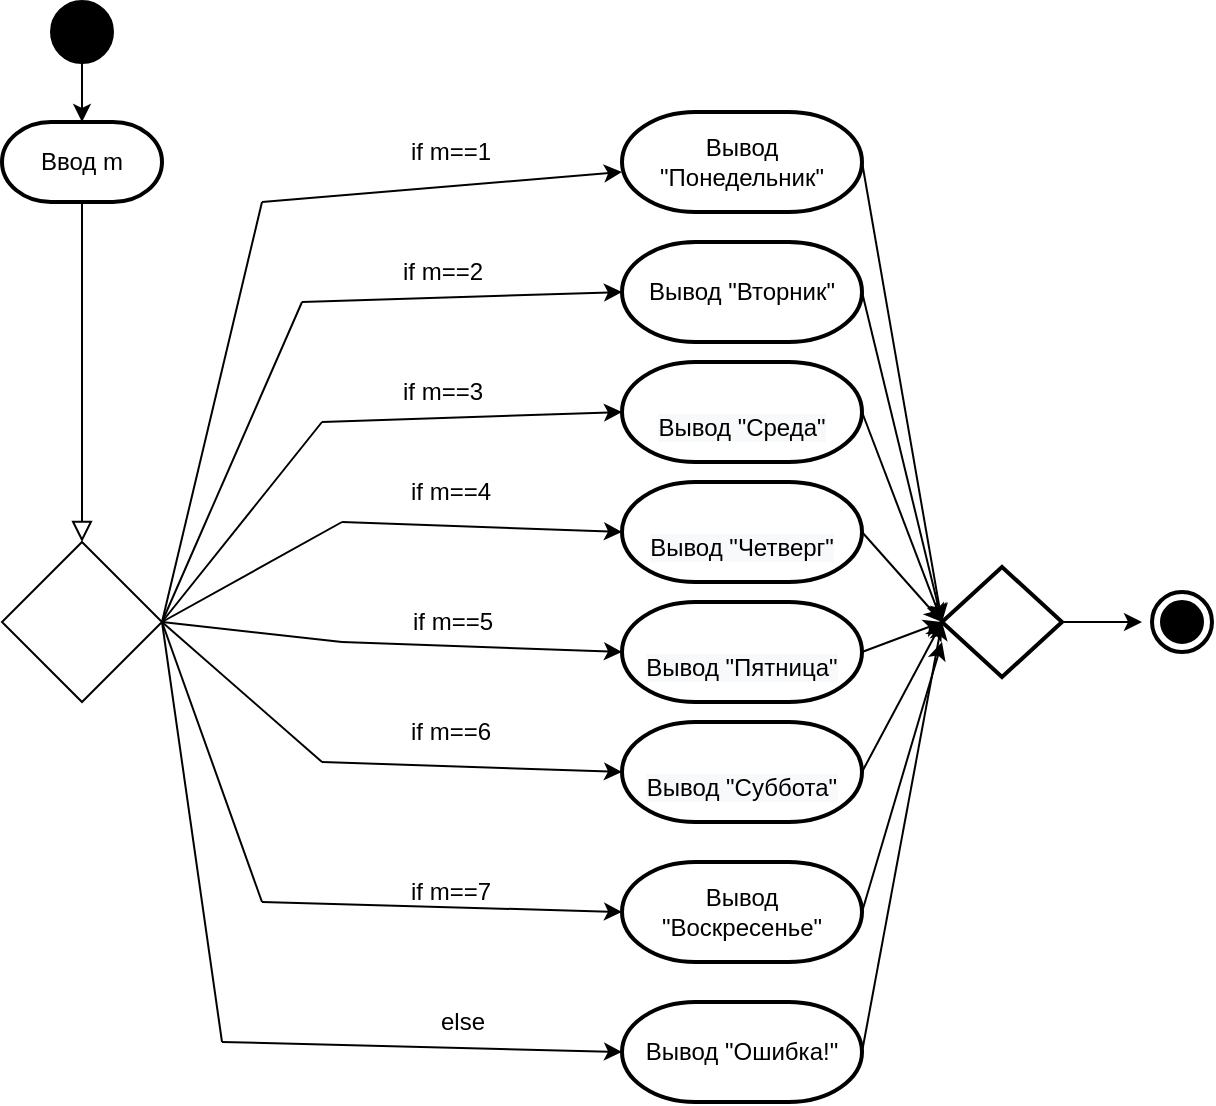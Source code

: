 <mxfile version="20.3.2" type="device"><diagram id="C5RBs43oDa-KdzZeNtuy" name="Page-1"><mxGraphModel dx="1422" dy="804" grid="1" gridSize="10" guides="1" tooltips="1" connect="1" arrows="1" fold="1" page="1" pageScale="1" pageWidth="827" pageHeight="1169" math="0" shadow="0"><root><mxCell id="WIyWlLk6GJQsqaUBKTNV-0"/><mxCell id="WIyWlLk6GJQsqaUBKTNV-1" parent="WIyWlLk6GJQsqaUBKTNV-0"/><mxCell id="WIyWlLk6GJQsqaUBKTNV-2" value="" style="rounded=0;html=1;jettySize=auto;orthogonalLoop=1;fontSize=11;endArrow=block;endFill=0;endSize=8;strokeWidth=1;shadow=0;labelBackgroundColor=none;edgeStyle=orthogonalEdgeStyle;exitX=0.5;exitY=1;exitDx=0;exitDy=0;exitPerimeter=0;" parent="WIyWlLk6GJQsqaUBKTNV-1" source="tbf02AmVwLDCzDP4MQKJ-4" target="WIyWlLk6GJQsqaUBKTNV-6" edge="1"><mxGeometry relative="1" as="geometry"><mxPoint x="220" y="120" as="sourcePoint"/></mxGeometry></mxCell><mxCell id="WIyWlLk6GJQsqaUBKTNV-6" value="" style="rhombus;whiteSpace=wrap;html=1;shadow=0;fontFamily=Helvetica;fontSize=12;align=center;strokeWidth=1;spacing=6;spacingTop=-4;" parent="WIyWlLk6GJQsqaUBKTNV-1" vertex="1"><mxGeometry x="190" y="290" width="80" height="80" as="geometry"/></mxCell><mxCell id="tbf02AmVwLDCzDP4MQKJ-4" value="Ввод m" style="strokeWidth=2;html=1;shape=mxgraph.flowchart.terminator;whiteSpace=wrap;" vertex="1" parent="WIyWlLk6GJQsqaUBKTNV-1"><mxGeometry x="190" y="80" width="80" height="40" as="geometry"/></mxCell><mxCell id="tbf02AmVwLDCzDP4MQKJ-8" value="&lt;br&gt;&lt;span style=&quot;color: rgb(0, 0, 0); font-family: Helvetica; font-size: 12px; font-style: normal; font-variant-ligatures: normal; font-variant-caps: normal; font-weight: 400; letter-spacing: normal; orphans: 2; text-align: center; text-indent: 0px; text-transform: none; widows: 2; word-spacing: 0px; -webkit-text-stroke-width: 0px; background-color: rgb(248, 249, 250); text-decoration-thickness: initial; text-decoration-style: initial; text-decoration-color: initial; float: none; display: inline !important;&quot;&gt;Вывод &quot;Суббота&quot;&lt;/span&gt;&lt;br&gt;" style="strokeWidth=2;html=1;shape=mxgraph.flowchart.terminator;whiteSpace=wrap;" vertex="1" parent="WIyWlLk6GJQsqaUBKTNV-1"><mxGeometry x="500" y="380" width="120" height="50" as="geometry"/></mxCell><mxCell id="tbf02AmVwLDCzDP4MQKJ-9" value="Вывод &quot;Воскресенье&quot;" style="strokeWidth=2;html=1;shape=mxgraph.flowchart.terminator;whiteSpace=wrap;" vertex="1" parent="WIyWlLk6GJQsqaUBKTNV-1"><mxGeometry x="500" y="450" width="120" height="50" as="geometry"/></mxCell><mxCell id="tbf02AmVwLDCzDP4MQKJ-10" value="Вывод &quot;Вторник&quot;" style="strokeWidth=2;html=1;shape=mxgraph.flowchart.terminator;whiteSpace=wrap;" vertex="1" parent="WIyWlLk6GJQsqaUBKTNV-1"><mxGeometry x="500" y="140" width="120" height="50" as="geometry"/></mxCell><mxCell id="tbf02AmVwLDCzDP4MQKJ-11" value="&lt;br&gt;&lt;span style=&quot;color: rgb(0, 0, 0); font-family: Helvetica; font-size: 12px; font-style: normal; font-variant-ligatures: normal; font-variant-caps: normal; font-weight: 400; letter-spacing: normal; orphans: 2; text-align: center; text-indent: 0px; text-transform: none; widows: 2; word-spacing: 0px; -webkit-text-stroke-width: 0px; background-color: rgb(248, 249, 250); text-decoration-thickness: initial; text-decoration-style: initial; text-decoration-color: initial; float: none; display: inline !important;&quot;&gt;Вывод &quot;Среда&quot;&lt;/span&gt;&lt;br&gt;" style="strokeWidth=2;html=1;shape=mxgraph.flowchart.terminator;whiteSpace=wrap;" vertex="1" parent="WIyWlLk6GJQsqaUBKTNV-1"><mxGeometry x="500" y="200" width="120" height="50" as="geometry"/></mxCell><mxCell id="tbf02AmVwLDCzDP4MQKJ-12" value="&lt;br&gt;&lt;span style=&quot;color: rgb(0, 0, 0); font-family: Helvetica; font-size: 12px; font-style: normal; font-variant-ligatures: normal; font-variant-caps: normal; font-weight: 400; letter-spacing: normal; orphans: 2; text-align: center; text-indent: 0px; text-transform: none; widows: 2; word-spacing: 0px; -webkit-text-stroke-width: 0px; background-color: rgb(248, 249, 250); text-decoration-thickness: initial; text-decoration-style: initial; text-decoration-color: initial; float: none; display: inline !important;&quot;&gt;Вывод &quot;Четверг&quot;&lt;/span&gt;&lt;br&gt;" style="strokeWidth=2;html=1;shape=mxgraph.flowchart.terminator;whiteSpace=wrap;" vertex="1" parent="WIyWlLk6GJQsqaUBKTNV-1"><mxGeometry x="500" y="260" width="120" height="50" as="geometry"/></mxCell><mxCell id="tbf02AmVwLDCzDP4MQKJ-13" value="&lt;br&gt;&lt;span style=&quot;color: rgb(0, 0, 0); font-family: Helvetica; font-size: 12px; font-style: normal; font-variant-ligatures: normal; font-variant-caps: normal; font-weight: 400; letter-spacing: normal; orphans: 2; text-align: center; text-indent: 0px; text-transform: none; widows: 2; word-spacing: 0px; -webkit-text-stroke-width: 0px; background-color: rgb(248, 249, 250); text-decoration-thickness: initial; text-decoration-style: initial; text-decoration-color: initial; float: none; display: inline !important;&quot;&gt;Вывод &quot;Пятница&quot;&lt;/span&gt;&lt;br&gt;" style="strokeWidth=2;html=1;shape=mxgraph.flowchart.terminator;whiteSpace=wrap;" vertex="1" parent="WIyWlLk6GJQsqaUBKTNV-1"><mxGeometry x="500" y="320" width="120" height="50" as="geometry"/></mxCell><mxCell id="tbf02AmVwLDCzDP4MQKJ-14" value="Вывод &quot;Понедельник&quot;" style="strokeWidth=2;html=1;shape=mxgraph.flowchart.terminator;whiteSpace=wrap;" vertex="1" parent="WIyWlLk6GJQsqaUBKTNV-1"><mxGeometry x="500" y="75" width="120" height="50" as="geometry"/></mxCell><mxCell id="tbf02AmVwLDCzDP4MQKJ-15" value="Вывод &quot;Ошибка!&quot;" style="strokeWidth=2;html=1;shape=mxgraph.flowchart.terminator;whiteSpace=wrap;" vertex="1" parent="WIyWlLk6GJQsqaUBKTNV-1"><mxGeometry x="500" y="520" width="120" height="50" as="geometry"/></mxCell><mxCell id="tbf02AmVwLDCzDP4MQKJ-17" value="" style="endArrow=none;html=1;rounded=0;exitX=1;exitY=0.5;exitDx=0;exitDy=0;" edge="1" parent="WIyWlLk6GJQsqaUBKTNV-1" source="WIyWlLk6GJQsqaUBKTNV-6"><mxGeometry width="50" height="50" relative="1" as="geometry"><mxPoint x="390" y="470" as="sourcePoint"/><mxPoint x="320" y="120" as="targetPoint"/></mxGeometry></mxCell><mxCell id="tbf02AmVwLDCzDP4MQKJ-18" value="" style="endArrow=none;html=1;rounded=0;exitX=1;exitY=0.5;exitDx=0;exitDy=0;" edge="1" parent="WIyWlLk6GJQsqaUBKTNV-1" source="WIyWlLk6GJQsqaUBKTNV-6"><mxGeometry width="50" height="50" relative="1" as="geometry"><mxPoint x="280" y="340" as="sourcePoint"/><mxPoint x="350" y="230" as="targetPoint"/></mxGeometry></mxCell><mxCell id="tbf02AmVwLDCzDP4MQKJ-19" value="" style="endArrow=none;html=1;rounded=0;exitX=1;exitY=0.5;exitDx=0;exitDy=0;" edge="1" parent="WIyWlLk6GJQsqaUBKTNV-1" source="WIyWlLk6GJQsqaUBKTNV-6"><mxGeometry width="50" height="50" relative="1" as="geometry"><mxPoint x="290" y="350" as="sourcePoint"/><mxPoint x="340" y="170" as="targetPoint"/></mxGeometry></mxCell><mxCell id="tbf02AmVwLDCzDP4MQKJ-20" value="" style="endArrow=none;html=1;rounded=0;" edge="1" parent="WIyWlLk6GJQsqaUBKTNV-1"><mxGeometry width="50" height="50" relative="1" as="geometry"><mxPoint x="270" y="330" as="sourcePoint"/><mxPoint x="360" y="280" as="targetPoint"/></mxGeometry></mxCell><mxCell id="tbf02AmVwLDCzDP4MQKJ-21" value="" style="endArrow=none;html=1;rounded=0;exitX=1;exitY=0.5;exitDx=0;exitDy=0;" edge="1" parent="WIyWlLk6GJQsqaUBKTNV-1" source="WIyWlLk6GJQsqaUBKTNV-6"><mxGeometry width="50" height="50" relative="1" as="geometry"><mxPoint x="310" y="370" as="sourcePoint"/><mxPoint x="360" y="340" as="targetPoint"/></mxGeometry></mxCell><mxCell id="tbf02AmVwLDCzDP4MQKJ-22" value="" style="endArrow=none;html=1;rounded=0;" edge="1" parent="WIyWlLk6GJQsqaUBKTNV-1"><mxGeometry width="50" height="50" relative="1" as="geometry"><mxPoint x="270" y="330" as="sourcePoint"/><mxPoint x="350" y="400" as="targetPoint"/></mxGeometry></mxCell><mxCell id="tbf02AmVwLDCzDP4MQKJ-24" value="" style="endArrow=classic;html=1;rounded=0;" edge="1" parent="WIyWlLk6GJQsqaUBKTNV-1" target="tbf02AmVwLDCzDP4MQKJ-14"><mxGeometry width="50" height="50" relative="1" as="geometry"><mxPoint x="320" y="120" as="sourcePoint"/><mxPoint x="440" y="420" as="targetPoint"/></mxGeometry></mxCell><mxCell id="tbf02AmVwLDCzDP4MQKJ-25" value="" style="endArrow=classic;html=1;rounded=0;entryX=0;entryY=0.5;entryDx=0;entryDy=0;entryPerimeter=0;" edge="1" parent="WIyWlLk6GJQsqaUBKTNV-1" target="tbf02AmVwLDCzDP4MQKJ-10"><mxGeometry width="50" height="50" relative="1" as="geometry"><mxPoint x="340" y="170" as="sourcePoint"/><mxPoint x="440" y="420" as="targetPoint"/></mxGeometry></mxCell><mxCell id="tbf02AmVwLDCzDP4MQKJ-26" value="" style="endArrow=classic;html=1;rounded=0;entryX=0;entryY=0.5;entryDx=0;entryDy=0;entryPerimeter=0;" edge="1" parent="WIyWlLk6GJQsqaUBKTNV-1" target="tbf02AmVwLDCzDP4MQKJ-11"><mxGeometry width="50" height="50" relative="1" as="geometry"><mxPoint x="350" y="230" as="sourcePoint"/><mxPoint x="440" y="420" as="targetPoint"/></mxGeometry></mxCell><mxCell id="tbf02AmVwLDCzDP4MQKJ-27" value="" style="endArrow=classic;html=1;rounded=0;entryX=0;entryY=0.5;entryDx=0;entryDy=0;entryPerimeter=0;" edge="1" parent="WIyWlLk6GJQsqaUBKTNV-1" target="tbf02AmVwLDCzDP4MQKJ-12"><mxGeometry width="50" height="50" relative="1" as="geometry"><mxPoint x="360" y="280" as="sourcePoint"/><mxPoint x="440" y="420" as="targetPoint"/></mxGeometry></mxCell><mxCell id="tbf02AmVwLDCzDP4MQKJ-28" value="" style="endArrow=classic;html=1;rounded=0;entryX=0;entryY=0.5;entryDx=0;entryDy=0;entryPerimeter=0;" edge="1" parent="WIyWlLk6GJQsqaUBKTNV-1" target="tbf02AmVwLDCzDP4MQKJ-13"><mxGeometry width="50" height="50" relative="1" as="geometry"><mxPoint x="360" y="340" as="sourcePoint"/><mxPoint x="440" y="420" as="targetPoint"/></mxGeometry></mxCell><mxCell id="tbf02AmVwLDCzDP4MQKJ-29" value="" style="endArrow=classic;html=1;rounded=0;entryX=0;entryY=0.5;entryDx=0;entryDy=0;entryPerimeter=0;" edge="1" parent="WIyWlLk6GJQsqaUBKTNV-1" target="tbf02AmVwLDCzDP4MQKJ-8"><mxGeometry width="50" height="50" relative="1" as="geometry"><mxPoint x="350" y="400" as="sourcePoint"/><mxPoint x="440" y="420" as="targetPoint"/></mxGeometry></mxCell><mxCell id="tbf02AmVwLDCzDP4MQKJ-30" value="" style="endArrow=none;html=1;rounded=0;exitX=1;exitY=0.5;exitDx=0;exitDy=0;" edge="1" parent="WIyWlLk6GJQsqaUBKTNV-1" source="WIyWlLk6GJQsqaUBKTNV-6"><mxGeometry width="50" height="50" relative="1" as="geometry"><mxPoint x="390" y="470" as="sourcePoint"/><mxPoint x="320" y="470" as="targetPoint"/></mxGeometry></mxCell><mxCell id="tbf02AmVwLDCzDP4MQKJ-31" value="" style="endArrow=classic;html=1;rounded=0;entryX=0;entryY=0.5;entryDx=0;entryDy=0;entryPerimeter=0;" edge="1" parent="WIyWlLk6GJQsqaUBKTNV-1" target="tbf02AmVwLDCzDP4MQKJ-9"><mxGeometry width="50" height="50" relative="1" as="geometry"><mxPoint x="320" y="470" as="sourcePoint"/><mxPoint x="440" y="420" as="targetPoint"/></mxGeometry></mxCell><mxCell id="tbf02AmVwLDCzDP4MQKJ-33" value="" style="endArrow=none;html=1;rounded=0;" edge="1" parent="WIyWlLk6GJQsqaUBKTNV-1"><mxGeometry width="50" height="50" relative="1" as="geometry"><mxPoint x="270" y="330" as="sourcePoint"/><mxPoint x="300" y="540" as="targetPoint"/></mxGeometry></mxCell><mxCell id="tbf02AmVwLDCzDP4MQKJ-34" value="" style="endArrow=classic;html=1;rounded=0;entryX=0;entryY=0.5;entryDx=0;entryDy=0;entryPerimeter=0;" edge="1" parent="WIyWlLk6GJQsqaUBKTNV-1" target="tbf02AmVwLDCzDP4MQKJ-15"><mxGeometry width="50" height="50" relative="1" as="geometry"><mxPoint x="300" y="540" as="sourcePoint"/><mxPoint x="440" y="390" as="targetPoint"/></mxGeometry></mxCell><mxCell id="tbf02AmVwLDCzDP4MQKJ-35" value="if m==1" style="text;html=1;align=center;verticalAlign=middle;resizable=0;points=[];autosize=1;strokeColor=none;fillColor=none;" vertex="1" parent="WIyWlLk6GJQsqaUBKTNV-1"><mxGeometry x="384" y="80" width="60" height="30" as="geometry"/></mxCell><mxCell id="tbf02AmVwLDCzDP4MQKJ-36" value="if m==2" style="text;html=1;align=center;verticalAlign=middle;resizable=0;points=[];autosize=1;strokeColor=none;fillColor=none;" vertex="1" parent="WIyWlLk6GJQsqaUBKTNV-1"><mxGeometry x="380" y="140" width="60" height="30" as="geometry"/></mxCell><mxCell id="tbf02AmVwLDCzDP4MQKJ-37" value="if m==3" style="text;html=1;align=center;verticalAlign=middle;resizable=0;points=[];autosize=1;strokeColor=none;fillColor=none;" vertex="1" parent="WIyWlLk6GJQsqaUBKTNV-1"><mxGeometry x="380" y="200" width="60" height="30" as="geometry"/></mxCell><mxCell id="tbf02AmVwLDCzDP4MQKJ-38" value="if m==4" style="text;html=1;align=center;verticalAlign=middle;resizable=0;points=[];autosize=1;strokeColor=none;fillColor=none;" vertex="1" parent="WIyWlLk6GJQsqaUBKTNV-1"><mxGeometry x="384" y="250" width="60" height="30" as="geometry"/></mxCell><mxCell id="tbf02AmVwLDCzDP4MQKJ-39" value="if m==5" style="text;html=1;align=center;verticalAlign=middle;resizable=0;points=[];autosize=1;strokeColor=none;fillColor=none;" vertex="1" parent="WIyWlLk6GJQsqaUBKTNV-1"><mxGeometry x="385" y="315" width="60" height="30" as="geometry"/></mxCell><mxCell id="tbf02AmVwLDCzDP4MQKJ-40" value="if m==6" style="text;html=1;align=center;verticalAlign=middle;resizable=0;points=[];autosize=1;strokeColor=none;fillColor=none;" vertex="1" parent="WIyWlLk6GJQsqaUBKTNV-1"><mxGeometry x="384" y="370" width="60" height="30" as="geometry"/></mxCell><mxCell id="tbf02AmVwLDCzDP4MQKJ-41" value="if m==7" style="text;html=1;align=center;verticalAlign=middle;resizable=0;points=[];autosize=1;strokeColor=none;fillColor=none;" vertex="1" parent="WIyWlLk6GJQsqaUBKTNV-1"><mxGeometry x="384" y="450" width="60" height="30" as="geometry"/></mxCell><mxCell id="tbf02AmVwLDCzDP4MQKJ-42" value="else" style="text;html=1;align=center;verticalAlign=middle;resizable=0;points=[];autosize=1;strokeColor=none;fillColor=none;" vertex="1" parent="WIyWlLk6GJQsqaUBKTNV-1"><mxGeometry x="395" y="515" width="50" height="30" as="geometry"/></mxCell><mxCell id="tbf02AmVwLDCzDP4MQKJ-43" value="" style="strokeWidth=2;html=1;shape=mxgraph.flowchart.decision;whiteSpace=wrap;" vertex="1" parent="WIyWlLk6GJQsqaUBKTNV-1"><mxGeometry x="660" y="302.5" width="60" height="55" as="geometry"/></mxCell><mxCell id="tbf02AmVwLDCzDP4MQKJ-44" value="" style="endArrow=classic;html=1;rounded=0;exitX=1;exitY=0.5;exitDx=0;exitDy=0;exitPerimeter=0;entryX=0;entryY=0.5;entryDx=0;entryDy=0;entryPerimeter=0;" edge="1" parent="WIyWlLk6GJQsqaUBKTNV-1" source="tbf02AmVwLDCzDP4MQKJ-14" target="tbf02AmVwLDCzDP4MQKJ-43"><mxGeometry width="50" height="50" relative="1" as="geometry"><mxPoint x="390" y="440" as="sourcePoint"/><mxPoint x="440" y="390" as="targetPoint"/></mxGeometry></mxCell><mxCell id="tbf02AmVwLDCzDP4MQKJ-45" value="" style="endArrow=classic;html=1;rounded=0;exitX=1;exitY=0.5;exitDx=0;exitDy=0;exitPerimeter=0;entryX=0;entryY=0.5;entryDx=0;entryDy=0;entryPerimeter=0;" edge="1" parent="WIyWlLk6GJQsqaUBKTNV-1" source="tbf02AmVwLDCzDP4MQKJ-10" target="tbf02AmVwLDCzDP4MQKJ-43"><mxGeometry width="50" height="50" relative="1" as="geometry"><mxPoint x="630" y="110" as="sourcePoint"/><mxPoint x="670" y="340" as="targetPoint"/></mxGeometry></mxCell><mxCell id="tbf02AmVwLDCzDP4MQKJ-46" value="" style="endArrow=classic;html=1;rounded=0;exitX=1;exitY=0.5;exitDx=0;exitDy=0;exitPerimeter=0;entryX=0;entryY=0.5;entryDx=0;entryDy=0;entryPerimeter=0;" edge="1" parent="WIyWlLk6GJQsqaUBKTNV-1" source="tbf02AmVwLDCzDP4MQKJ-11" target="tbf02AmVwLDCzDP4MQKJ-43"><mxGeometry width="50" height="50" relative="1" as="geometry"><mxPoint x="640" y="120" as="sourcePoint"/><mxPoint x="680" y="350" as="targetPoint"/></mxGeometry></mxCell><mxCell id="tbf02AmVwLDCzDP4MQKJ-47" value="" style="endArrow=classic;html=1;rounded=0;exitX=1;exitY=0.5;exitDx=0;exitDy=0;exitPerimeter=0;entryX=0;entryY=0.5;entryDx=0;entryDy=0;entryPerimeter=0;" edge="1" parent="WIyWlLk6GJQsqaUBKTNV-1" source="tbf02AmVwLDCzDP4MQKJ-12" target="tbf02AmVwLDCzDP4MQKJ-43"><mxGeometry width="50" height="50" relative="1" as="geometry"><mxPoint x="650" y="130" as="sourcePoint"/><mxPoint x="690" y="360" as="targetPoint"/></mxGeometry></mxCell><mxCell id="tbf02AmVwLDCzDP4MQKJ-48" value="" style="endArrow=classic;html=1;rounded=0;exitX=1;exitY=0.5;exitDx=0;exitDy=0;exitPerimeter=0;entryX=0;entryY=0.5;entryDx=0;entryDy=0;entryPerimeter=0;" edge="1" parent="WIyWlLk6GJQsqaUBKTNV-1" source="tbf02AmVwLDCzDP4MQKJ-13" target="tbf02AmVwLDCzDP4MQKJ-43"><mxGeometry width="50" height="50" relative="1" as="geometry"><mxPoint x="660" y="140" as="sourcePoint"/><mxPoint x="700" y="370" as="targetPoint"/></mxGeometry></mxCell><mxCell id="tbf02AmVwLDCzDP4MQKJ-49" value="" style="endArrow=classic;html=1;rounded=0;exitX=1;exitY=0.5;exitDx=0;exitDy=0;exitPerimeter=0;" edge="1" parent="WIyWlLk6GJQsqaUBKTNV-1" source="tbf02AmVwLDCzDP4MQKJ-8"><mxGeometry width="50" height="50" relative="1" as="geometry"><mxPoint x="670" y="150" as="sourcePoint"/><mxPoint x="660" y="330" as="targetPoint"/></mxGeometry></mxCell><mxCell id="tbf02AmVwLDCzDP4MQKJ-50" value="" style="endArrow=classic;html=1;rounded=0;exitX=1;exitY=0.5;exitDx=0;exitDy=0;exitPerimeter=0;" edge="1" parent="WIyWlLk6GJQsqaUBKTNV-1" source="tbf02AmVwLDCzDP4MQKJ-9"><mxGeometry width="50" height="50" relative="1" as="geometry"><mxPoint x="680" y="160" as="sourcePoint"/><mxPoint x="660" y="340" as="targetPoint"/></mxGeometry></mxCell><mxCell id="tbf02AmVwLDCzDP4MQKJ-51" value="" style="endArrow=classic;html=1;rounded=0;exitX=1;exitY=0.5;exitDx=0;exitDy=0;exitPerimeter=0;" edge="1" parent="WIyWlLk6GJQsqaUBKTNV-1" source="tbf02AmVwLDCzDP4MQKJ-15"><mxGeometry width="50" height="50" relative="1" as="geometry"><mxPoint x="690" y="170" as="sourcePoint"/><mxPoint x="660" y="330" as="targetPoint"/></mxGeometry></mxCell><mxCell id="tbf02AmVwLDCzDP4MQKJ-52" value="" style="endArrow=classic;html=1;rounded=0;exitX=1;exitY=0.5;exitDx=0;exitDy=0;exitPerimeter=0;" edge="1" parent="WIyWlLk6GJQsqaUBKTNV-1" source="tbf02AmVwLDCzDP4MQKJ-43"><mxGeometry width="50" height="50" relative="1" as="geometry"><mxPoint x="700" y="180" as="sourcePoint"/><mxPoint x="760" y="330" as="targetPoint"/></mxGeometry></mxCell><mxCell id="tbf02AmVwLDCzDP4MQKJ-54" value="" style="strokeWidth=2;html=1;shape=mxgraph.flowchart.start_2;whiteSpace=wrap;" vertex="1" parent="WIyWlLk6GJQsqaUBKTNV-1"><mxGeometry x="765" y="315" width="30" height="30" as="geometry"/></mxCell><mxCell id="tbf02AmVwLDCzDP4MQKJ-55" value="" style="strokeWidth=2;html=1;shape=mxgraph.flowchart.start_2;whiteSpace=wrap;strokeColor=#000000;gradientColor=default;fillColor=#000000;" vertex="1" parent="WIyWlLk6GJQsqaUBKTNV-1"><mxGeometry x="770" y="320" width="20" height="20" as="geometry"/></mxCell><mxCell id="tbf02AmVwLDCzDP4MQKJ-59" value="" style="strokeWidth=2;html=1;shape=mxgraph.flowchart.start_2;whiteSpace=wrap;strokeColor=#000000;fillColor=#000000;gradientColor=default;" vertex="1" parent="WIyWlLk6GJQsqaUBKTNV-1"><mxGeometry x="215" y="20" width="30" height="30" as="geometry"/></mxCell><mxCell id="tbf02AmVwLDCzDP4MQKJ-60" value="" style="endArrow=classic;html=1;rounded=0;exitX=0.5;exitY=1;exitDx=0;exitDy=0;exitPerimeter=0;entryX=0.5;entryY=0;entryDx=0;entryDy=0;entryPerimeter=0;" edge="1" parent="WIyWlLk6GJQsqaUBKTNV-1" source="tbf02AmVwLDCzDP4MQKJ-59" target="tbf02AmVwLDCzDP4MQKJ-4"><mxGeometry width="50" height="50" relative="1" as="geometry"><mxPoint x="390" y="340" as="sourcePoint"/><mxPoint x="440" y="290" as="targetPoint"/></mxGeometry></mxCell></root></mxGraphModel></diagram></mxfile>